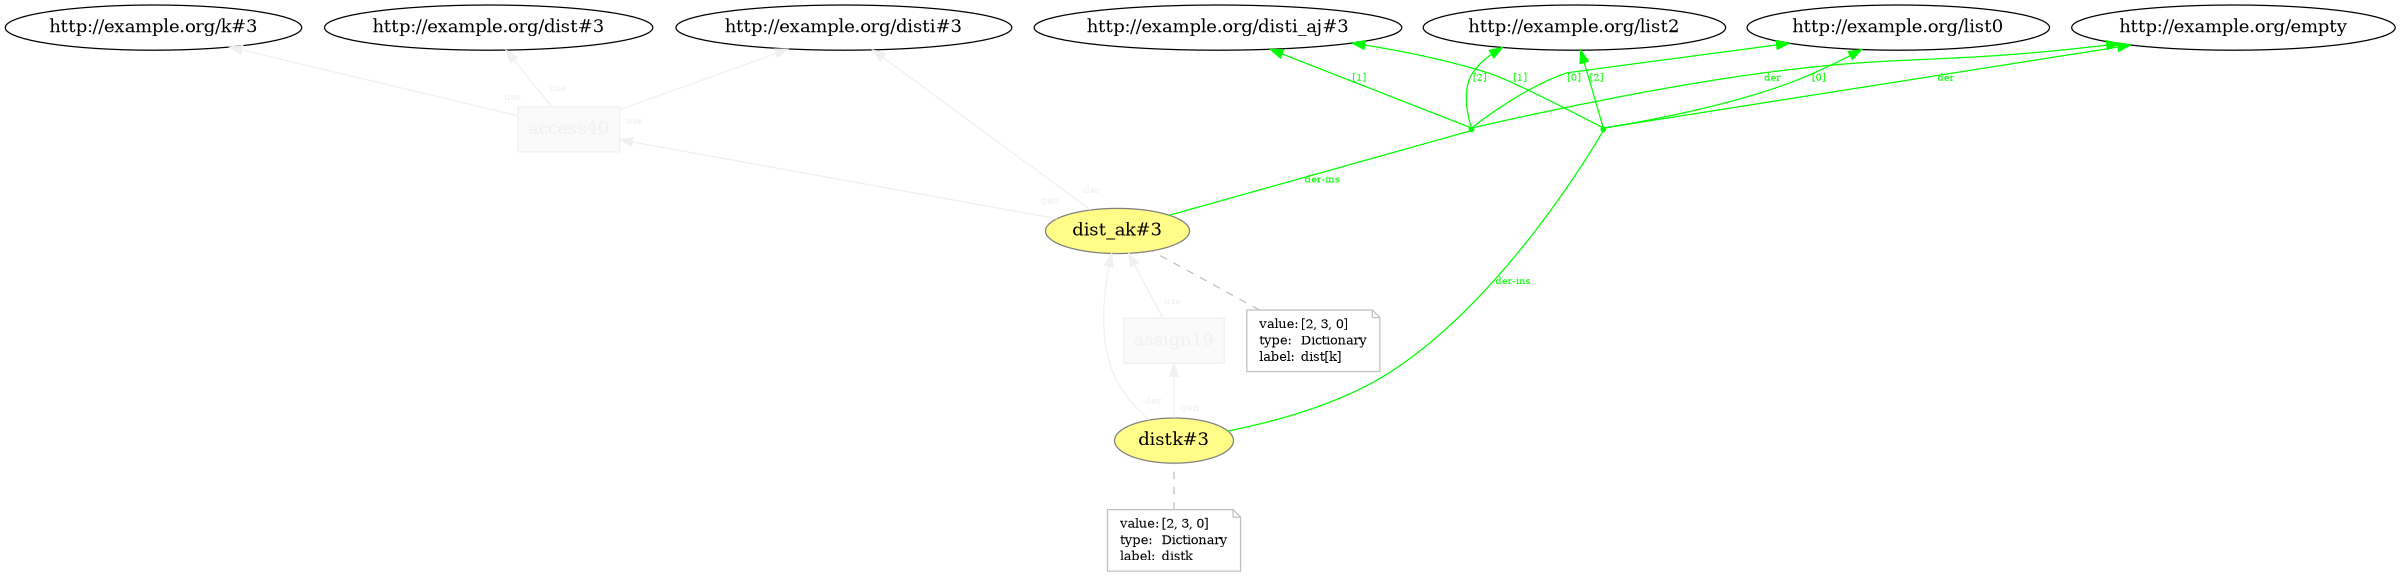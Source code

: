 digraph "PROV" { size="16,12"; rankdir="BT";
"http://example.org/dist_ak#3" [fillcolor="#FFFC87",color="#808080",style="filled",label="dist_ak#3",URL="http://example.org/dist_ak#3"]
"-attrs0" [color="gray",shape="note",fontsize="10",fontcolor="black",label=<<TABLE cellpadding="0" border="0">
	<TR>
	    <TD align="left">value:</TD>
	    <TD align="left">[2, 3, 0]</TD>
	</TR>
	<TR>
	    <TD align="left">type:</TD>
	    <TD align="left">Dictionary</TD>
	</TR>
	<TR>
	    <TD align="left">label:</TD>
	    <TD align="left">dist[k]</TD>
	</TR>
</TABLE>>]
"-attrs0" -> "http://example.org/dist_ak#3" [color="gray",style="dashed",arrowhead="none"]
"bn0" [shape="point",label="",fontcolor="green",color="green"]
"http://example.org/dist_ak#3" -> "bn0" [fontsize="8",distance="1.5",angle="60.0",rotation="20",label="der-ins",arrowhead="none",fontcolor="green",color="green"]
"bn0" -> "http://example.org/empty" [fontsize="8",distance="1.5",angle="60.0",rotation="20",label="der",fontcolor="green",color="green"]
"bn0" -> "http://example.org/list0" [fontsize="8",distance="1.5",angle="60.0",rotation="20",label="[0]",fontcolor="green",color="green"]
"bn0" -> "http://example.org/disti_aj#3" [fontsize="8",distance="1.5",angle="60.0",rotation="20",label="[1]",fontcolor="green",color="green"]
"bn0" -> "http://example.org/list2" [fontsize="8",distance="1.5",angle="60.0",rotation="20",label="[2]",fontcolor="green",color="green"]
"http://example.org/access40" [fillcolor="#FAFAFA",color="#F0F0F0",shape="polygon",sides="4",style="filled",fontcolor="#F0F0F0",label="access40",URL="http://example.org/access40"]
"http://example.org/dist_ak#3" -> "http://example.org/disti#3" [labelfontsize="8",labeldistance="1.5",labelangle="60.0",rotation="20",taillabel="der",fontcolor="#F0F0F0",color="#F0F0F0"]
"http://example.org/access40" -> "http://example.org/dist#3" [labelfontsize="8",labeldistance="1.5",labelangle="60.0",rotation="20",taillabel="use",fontcolor="#F0F0F0",color="#F0F0F0"]
"http://example.org/access40" -> "http://example.org/k#3" [labelfontsize="8",labeldistance="1.5",labelangle="60.0",rotation="20",taillabel="use",fontcolor="#F0F0F0",color="#F0F0F0"]
"http://example.org/distk#3" [fillcolor="#FFFC87",color="#808080",style="filled",label="distk#3",URL="http://example.org/distk#3"]
"-attrs1" [color="gray",shape="note",fontsize="10",fontcolor="black",label=<<TABLE cellpadding="0" border="0">
	<TR>
	    <TD align="left">value:</TD>
	    <TD align="left">[2, 3, 0]</TD>
	</TR>
	<TR>
	    <TD align="left">type:</TD>
	    <TD align="left">Dictionary</TD>
	</TR>
	<TR>
	    <TD align="left">label:</TD>
	    <TD align="left">distk</TD>
	</TR>
</TABLE>>]
"-attrs1" -> "http://example.org/distk#3" [color="gray",style="dashed",arrowhead="none"]
"bn1" [shape="point",label="",fontcolor="green",color="green"]
"http://example.org/distk#3" -> "bn1" [fontsize="8",distance="1.5",angle="60.0",rotation="20",label="der-ins",arrowhead="none",fontcolor="green",color="green"]
"bn1" -> "http://example.org/empty" [fontsize="8",distance="1.5",angle="60.0",rotation="20",label="der",fontcolor="green",color="green"]
"bn1" -> "http://example.org/list0" [fontsize="8",distance="1.5",angle="60.0",rotation="20",label="[0]",fontcolor="green",color="green"]
"bn1" -> "http://example.org/disti_aj#3" [fontsize="8",distance="1.5",angle="60.0",rotation="20",label="[1]",fontcolor="green",color="green"]
"bn1" -> "http://example.org/list2" [fontsize="8",distance="1.5",angle="60.0",rotation="20",label="[2]",fontcolor="green",color="green"]
"http://example.org/assign19" [fillcolor="#FAFAFA",color="#F0F0F0",shape="polygon",sides="4",style="filled",fontcolor="#F0F0F0",label="assign19",URL="http://example.org/assign19"]
"http://example.org/distk#3" -> "http://example.org/dist_ak#3" [labelfontsize="8",labeldistance="1.5",labelangle="60.0",rotation="20",taillabel="der",fontcolor="#F0F0F0",color="#F0F0F0"]
"http://example.org/access40" -> "http://example.org/disti#3" [labelfontsize="8",labeldistance="1.5",labelangle="60.0",rotation="20",taillabel="use",fontcolor="#F0F0F0",color="#F0F0F0"]
"http://example.org/assign19" -> "http://example.org/dist_ak#3" [labelfontsize="8",labeldistance="1.5",labelangle="60.0",rotation="20",taillabel="use",fontcolor="#F0F0F0",color="#F0F0F0"]
"http://example.org/distk#3" -> "http://example.org/assign19" [labelfontsize="8",labeldistance="1.5",labelangle="60.0",rotation="20",taillabel="gen",fontcolor="#F0F0F0",color="#F0F0F0"]
"http://example.org/dist_ak#3" -> "http://example.org/access40" [labelfontsize="8",labeldistance="1.5",labelangle="60.0",rotation="20",taillabel="gen",fontcolor="#F0F0F0",color="#F0F0F0"]
}